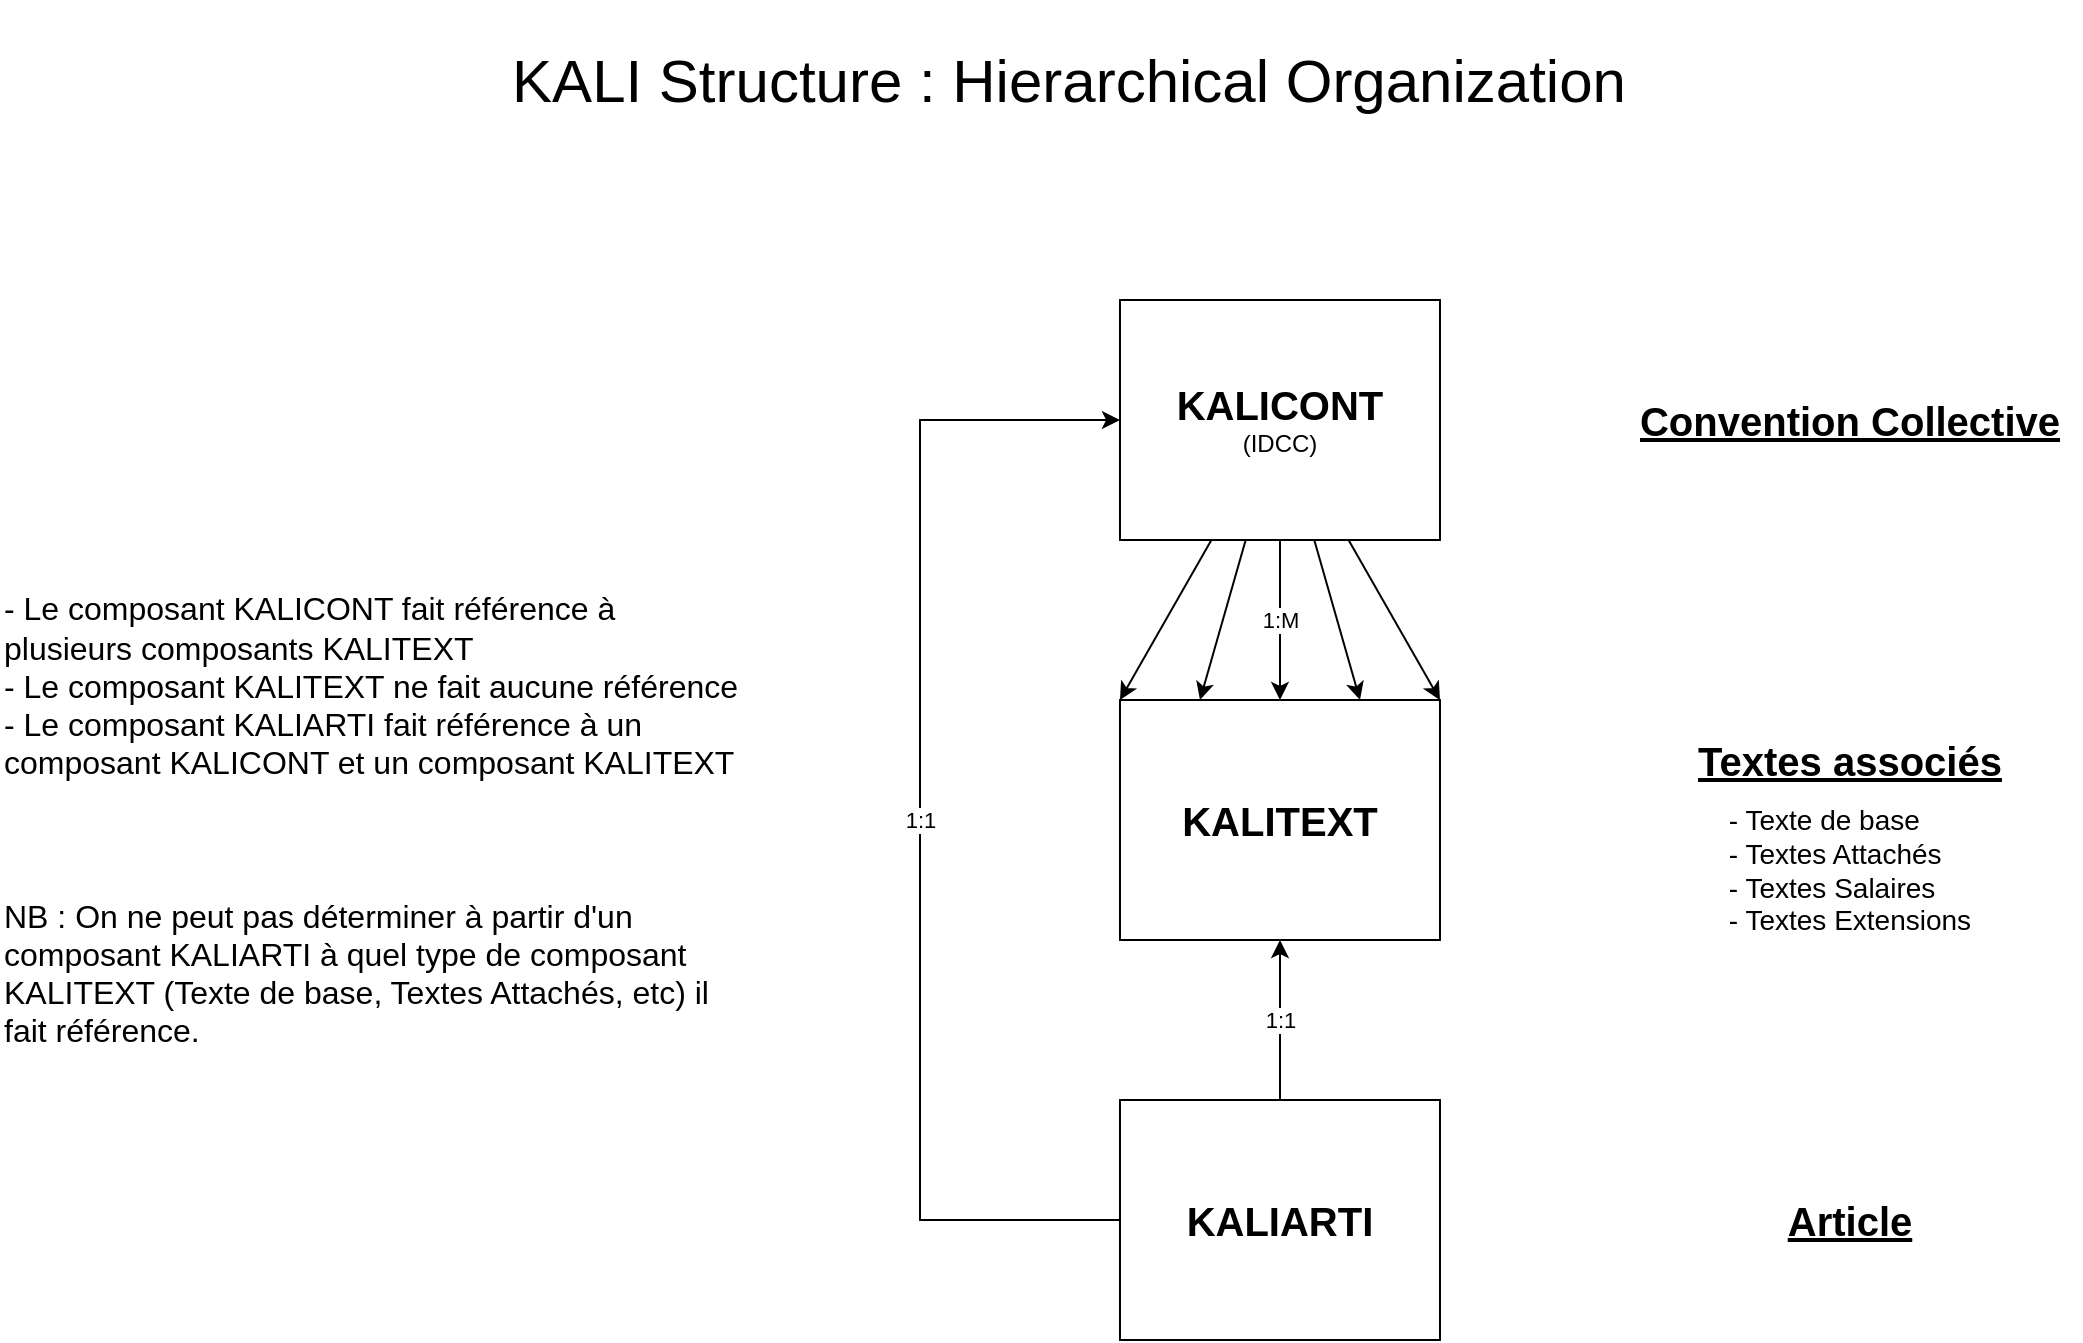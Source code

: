 <mxfile version="26.1.1">
  <diagram name="Page-1" id="x6WCMQ3A-0UnCoul7Sup">
    <mxGraphModel dx="1288" dy="1750" grid="1" gridSize="10" guides="1" tooltips="1" connect="1" arrows="1" fold="1" page="1" pageScale="1" pageWidth="1169" pageHeight="827" math="0" shadow="0">
      <root>
        <mxCell id="0" />
        <mxCell id="1" parent="0" />
        <mxCell id="DG9RBlHQnsFQE6wTLfxC-10" value="1:1" style="edgeStyle=orthogonalEdgeStyle;rounded=0;orthogonalLoop=1;jettySize=auto;html=1;entryX=0.5;entryY=1;entryDx=0;entryDy=0;" edge="1" parent="1" source="znOTe2cEVeG6_46OxFQ5-1" target="znOTe2cEVeG6_46OxFQ5-2">
          <mxGeometry relative="1" as="geometry" />
        </mxCell>
        <mxCell id="DG9RBlHQnsFQE6wTLfxC-11" value="1:1" style="edgeStyle=orthogonalEdgeStyle;rounded=0;orthogonalLoop=1;jettySize=auto;html=1;entryX=0;entryY=0.5;entryDx=0;entryDy=0;" edge="1" parent="1" source="znOTe2cEVeG6_46OxFQ5-1" target="znOTe2cEVeG6_46OxFQ5-3">
          <mxGeometry relative="1" as="geometry">
            <Array as="points">
              <mxPoint x="509.99" y="640" />
              <mxPoint x="509.99" y="240" />
            </Array>
          </mxGeometry>
        </mxCell>
        <mxCell id="znOTe2cEVeG6_46OxFQ5-1" value="&lt;b&gt;&lt;font style=&quot;font-size: 20px;&quot;&gt;KALIARTI&lt;/font&gt;&lt;/b&gt;" style="rounded=0;whiteSpace=wrap;html=1;" parent="1" vertex="1">
          <mxGeometry x="609.99" y="580" width="160" height="120" as="geometry" />
        </mxCell>
        <mxCell id="znOTe2cEVeG6_46OxFQ5-2" value="&lt;b&gt;&lt;font style=&quot;font-size: 20px;&quot;&gt;KALITEXT&lt;/font&gt;&lt;/b&gt;" style="rounded=0;whiteSpace=wrap;html=1;align=center;" parent="1" vertex="1">
          <mxGeometry x="609.99" y="380" width="160" height="120" as="geometry" />
        </mxCell>
        <mxCell id="DG9RBlHQnsFQE6wTLfxC-13" style="rounded=0;orthogonalLoop=1;jettySize=auto;html=1;entryX=0;entryY=0;entryDx=0;entryDy=0;" edge="1" parent="1" source="znOTe2cEVeG6_46OxFQ5-3" target="znOTe2cEVeG6_46OxFQ5-2">
          <mxGeometry relative="1" as="geometry" />
        </mxCell>
        <mxCell id="DG9RBlHQnsFQE6wTLfxC-14" style="rounded=0;orthogonalLoop=1;jettySize=auto;html=1;entryX=0.25;entryY=0;entryDx=0;entryDy=0;" edge="1" parent="1" source="znOTe2cEVeG6_46OxFQ5-3" target="znOTe2cEVeG6_46OxFQ5-2">
          <mxGeometry relative="1" as="geometry" />
        </mxCell>
        <mxCell id="DG9RBlHQnsFQE6wTLfxC-15" value="1:M" style="edgeStyle=orthogonalEdgeStyle;rounded=0;orthogonalLoop=1;jettySize=auto;html=1;entryX=0.5;entryY=0;entryDx=0;entryDy=0;" edge="1" parent="1" source="znOTe2cEVeG6_46OxFQ5-3" target="znOTe2cEVeG6_46OxFQ5-2">
          <mxGeometry relative="1" as="geometry" />
        </mxCell>
        <mxCell id="DG9RBlHQnsFQE6wTLfxC-16" style="rounded=0;orthogonalLoop=1;jettySize=auto;html=1;entryX=0.75;entryY=0;entryDx=0;entryDy=0;" edge="1" parent="1" source="znOTe2cEVeG6_46OxFQ5-3" target="znOTe2cEVeG6_46OxFQ5-2">
          <mxGeometry relative="1" as="geometry" />
        </mxCell>
        <mxCell id="DG9RBlHQnsFQE6wTLfxC-17" style="rounded=0;orthogonalLoop=1;jettySize=auto;html=1;entryX=1;entryY=0;entryDx=0;entryDy=0;" edge="1" parent="1" source="znOTe2cEVeG6_46OxFQ5-3" target="znOTe2cEVeG6_46OxFQ5-2">
          <mxGeometry relative="1" as="geometry" />
        </mxCell>
        <mxCell id="znOTe2cEVeG6_46OxFQ5-3" value="&lt;b&gt;&lt;font style=&quot;font-size: 20px;&quot;&gt;KALICONT&lt;/font&gt;&lt;/b&gt;&lt;div&gt;(IDCC)&lt;/div&gt;" style="rounded=0;whiteSpace=wrap;html=1;" parent="1" vertex="1">
          <mxGeometry x="609.99" y="180" width="160" height="120" as="geometry" />
        </mxCell>
        <mxCell id="DG9RBlHQnsFQE6wTLfxC-20" value="Convention Collective" style="text;html=1;align=center;verticalAlign=middle;whiteSpace=wrap;rounded=0;fontSize=20;fontStyle=5" vertex="1" parent="1">
          <mxGeometry x="860.08" y="210" width="230" height="60" as="geometry" />
        </mxCell>
        <mxCell id="DG9RBlHQnsFQE6wTLfxC-21" value="Article" style="text;html=1;align=center;verticalAlign=middle;whiteSpace=wrap;rounded=0;fontSize=20;fontStyle=5" vertex="1" parent="1">
          <mxGeometry x="860.08" y="610" width="230" height="60" as="geometry" />
        </mxCell>
        <mxCell id="DG9RBlHQnsFQE6wTLfxC-22" value="Textes associés" style="text;html=1;align=center;verticalAlign=middle;whiteSpace=wrap;rounded=0;fontSize=20;fontStyle=5" vertex="1" parent="1">
          <mxGeometry x="860.08" y="380" width="230" height="60" as="geometry" />
        </mxCell>
        <mxCell id="DG9RBlHQnsFQE6wTLfxC-23" value="KALI Structure : Hierarchical Organization" style="text;html=1;align=center;verticalAlign=middle;whiteSpace=wrap;rounded=0;fontSize=30;" vertex="1" parent="1">
          <mxGeometry x="277" y="30" width="615" height="80" as="geometry" />
        </mxCell>
        <mxCell id="DG9RBlHQnsFQE6wTLfxC-26" value="&lt;div style=&quot;text-align: left;&quot;&gt;- Texte de base&lt;/div&gt;&lt;div style=&quot;text-align: left;&quot;&gt;- Textes Attachés&lt;/div&gt;&lt;div style=&quot;text-align: left;&quot;&gt;- Textes Salaires&lt;/div&gt;&lt;div style=&quot;text-align: left;&quot;&gt;- Textes Extensions&lt;/div&gt;" style="text;html=1;align=center;verticalAlign=middle;whiteSpace=wrap;rounded=0;fontSize=14;" vertex="1" parent="1">
          <mxGeometry x="885.08" y="430" width="180" height="70" as="geometry" />
        </mxCell>
        <mxCell id="DG9RBlHQnsFQE6wTLfxC-27" value="&lt;font style=&quot;font-size: 16px;&quot;&gt;- Le composant KALICONT fait référence à plusieurs composants KALITEXT&lt;/font&gt;&lt;div&gt;&lt;font style=&quot;font-size: 16px;&quot;&gt;- Le composant KALITEXT ne fait aucune référence&lt;/font&gt;&lt;/div&gt;&lt;div&gt;&lt;font style=&quot;font-size: 16px;&quot;&gt;- Le composant KALIARTI fait référence à un composant KALICONT et un composant KALITEXT&lt;/font&gt;&lt;/div&gt;&lt;div&gt;&lt;font style=&quot;font-size: 16px;&quot;&gt;&lt;br&gt;&lt;/font&gt;&lt;/div&gt;&lt;div&gt;&lt;font style=&quot;font-size: 16px;&quot;&gt;&lt;br&gt;&lt;/font&gt;&lt;/div&gt;&lt;div&gt;&lt;font style=&quot;font-size: 16px;&quot;&gt;&lt;br&gt;&lt;/font&gt;&lt;/div&gt;&lt;div&gt;&lt;font style=&quot;font-size: 16px;&quot;&gt;NB : On ne peut pas déterminer à partir d&#39;un composant KALIARTI à quel type de composant KALITEXT (Texte de base, Textes Attachés, etc) il fait référence.&amp;nbsp;&lt;/font&gt;&lt;/div&gt;" style="text;html=1;align=left;verticalAlign=middle;whiteSpace=wrap;rounded=0;" vertex="1" parent="1">
          <mxGeometry x="50" y="195" width="370" height="490" as="geometry" />
        </mxCell>
      </root>
    </mxGraphModel>
  </diagram>
</mxfile>
